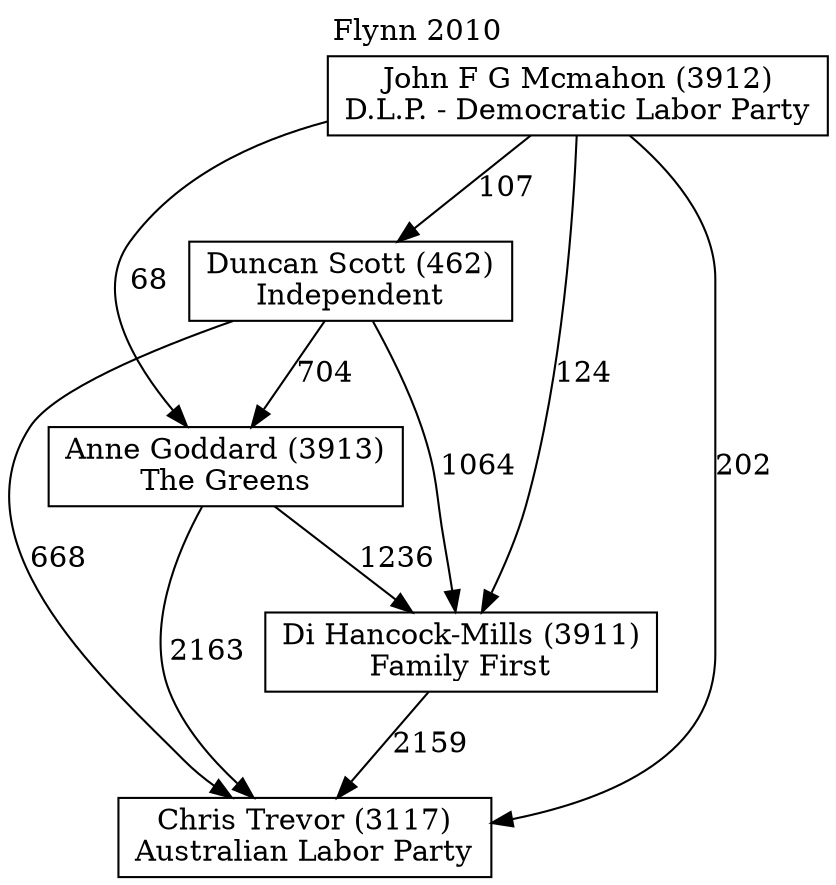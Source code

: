 // House preference flow
digraph "Chris Trevor (3117)_Flynn_2010" {
	graph [label="Flynn 2010" labelloc=t mclimit=10]
	node [shape=box]
	"Anne Goddard (3913)" [label="Anne Goddard (3913)
The Greens"]
	"Chris Trevor (3117)" [label="Chris Trevor (3117)
Australian Labor Party"]
	"Di Hancock-Mills (3911)" [label="Di Hancock-Mills (3911)
Family First"]
	"Duncan Scott (462)" [label="Duncan Scott (462)
Independent"]
	"John F G Mcmahon (3912)" [label="John F G Mcmahon (3912)
D.L.P. - Democratic Labor Party"]
	"Anne Goddard (3913)" -> "Chris Trevor (3117)" [label=2163]
	"Anne Goddard (3913)" -> "Di Hancock-Mills (3911)" [label=1236]
	"Di Hancock-Mills (3911)" -> "Chris Trevor (3117)" [label=2159]
	"Duncan Scott (462)" -> "Anne Goddard (3913)" [label=704]
	"Duncan Scott (462)" -> "Chris Trevor (3117)" [label=668]
	"Duncan Scott (462)" -> "Di Hancock-Mills (3911)" [label=1064]
	"John F G Mcmahon (3912)" -> "Anne Goddard (3913)" [label=68]
	"John F G Mcmahon (3912)" -> "Chris Trevor (3117)" [label=202]
	"John F G Mcmahon (3912)" -> "Di Hancock-Mills (3911)" [label=124]
	"John F G Mcmahon (3912)" -> "Duncan Scott (462)" [label=107]
}
